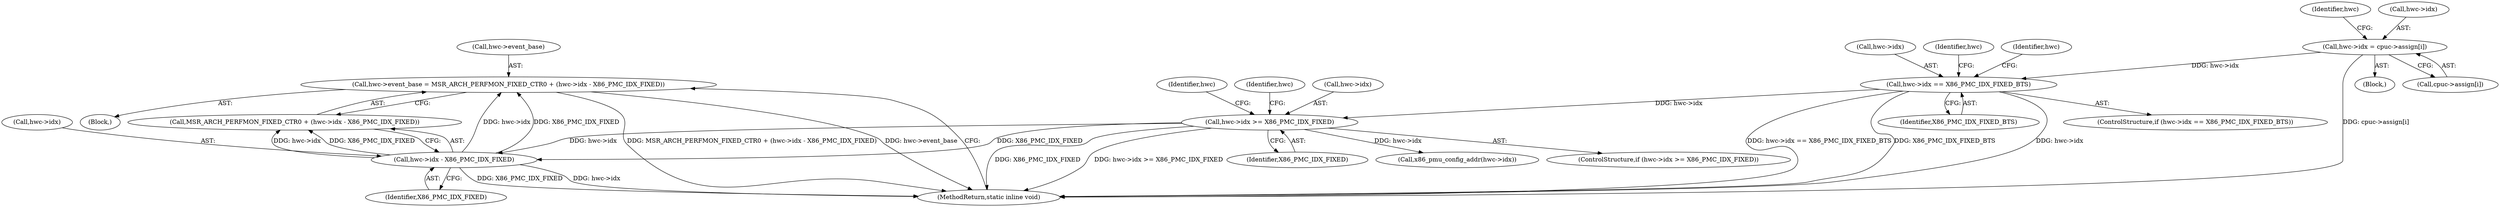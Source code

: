 digraph "0_linux_fc66c5210ec2539e800e87d7b3a985323c7be96e@integer" {
"1000166" [label="(Call,hwc->event_base = MSR_ARCH_PERFMON_FIXED_CTR0 + (hwc->idx - X86_PMC_IDX_FIXED))"];
"1000172" [label="(Call,hwc->idx - X86_PMC_IDX_FIXED)"];
"1000155" [label="(Call,hwc->idx >= X86_PMC_IDX_FIXED)"];
"1000137" [label="(Call,hwc->idx == X86_PMC_IDX_FIXED_BTS)"];
"1000112" [label="(Call,hwc->idx = cpuc->assign[i])"];
"1000138" [label="(Call,hwc->idx)"];
"1000170" [label="(Call,MSR_ARCH_PERFMON_FIXED_CTR0 + (hwc->idx - X86_PMC_IDX_FIXED))"];
"1000160" [label="(Block,)"];
"1000159" [label="(Identifier,X86_PMC_IDX_FIXED)"];
"1000104" [label="(Block,)"];
"1000155" [label="(Call,hwc->idx >= X86_PMC_IDX_FIXED)"];
"1000183" [label="(Call,x86_pmu_config_addr(hwc->idx))"];
"1000195" [label="(MethodReturn,static inline void)"];
"1000141" [label="(Identifier,X86_PMC_IDX_FIXED_BTS)"];
"1000163" [label="(Identifier,hwc)"];
"1000173" [label="(Call,hwc->idx)"];
"1000156" [label="(Call,hwc->idx)"];
"1000176" [label="(Identifier,X86_PMC_IDX_FIXED)"];
"1000157" [label="(Identifier,hwc)"];
"1000123" [label="(Identifier,hwc)"];
"1000136" [label="(ControlStructure,if (hwc->idx == X86_PMC_IDX_FIXED_BTS))"];
"1000112" [label="(Call,hwc->idx = cpuc->assign[i])"];
"1000145" [label="(Identifier,hwc)"];
"1000154" [label="(ControlStructure,if (hwc->idx >= X86_PMC_IDX_FIXED))"];
"1000181" [label="(Identifier,hwc)"];
"1000167" [label="(Call,hwc->event_base)"];
"1000113" [label="(Call,hwc->idx)"];
"1000116" [label="(Call,cpuc->assign[i])"];
"1000166" [label="(Call,hwc->event_base = MSR_ARCH_PERFMON_FIXED_CTR0 + (hwc->idx - X86_PMC_IDX_FIXED))"];
"1000172" [label="(Call,hwc->idx - X86_PMC_IDX_FIXED)"];
"1000137" [label="(Call,hwc->idx == X86_PMC_IDX_FIXED_BTS)"];
"1000166" -> "1000160"  [label="AST: "];
"1000166" -> "1000170"  [label="CFG: "];
"1000167" -> "1000166"  [label="AST: "];
"1000170" -> "1000166"  [label="AST: "];
"1000195" -> "1000166"  [label="CFG: "];
"1000166" -> "1000195"  [label="DDG: MSR_ARCH_PERFMON_FIXED_CTR0 + (hwc->idx - X86_PMC_IDX_FIXED)"];
"1000166" -> "1000195"  [label="DDG: hwc->event_base"];
"1000172" -> "1000166"  [label="DDG: hwc->idx"];
"1000172" -> "1000166"  [label="DDG: X86_PMC_IDX_FIXED"];
"1000172" -> "1000170"  [label="AST: "];
"1000172" -> "1000176"  [label="CFG: "];
"1000173" -> "1000172"  [label="AST: "];
"1000176" -> "1000172"  [label="AST: "];
"1000170" -> "1000172"  [label="CFG: "];
"1000172" -> "1000195"  [label="DDG: X86_PMC_IDX_FIXED"];
"1000172" -> "1000195"  [label="DDG: hwc->idx"];
"1000172" -> "1000170"  [label="DDG: hwc->idx"];
"1000172" -> "1000170"  [label="DDG: X86_PMC_IDX_FIXED"];
"1000155" -> "1000172"  [label="DDG: hwc->idx"];
"1000155" -> "1000172"  [label="DDG: X86_PMC_IDX_FIXED"];
"1000155" -> "1000154"  [label="AST: "];
"1000155" -> "1000159"  [label="CFG: "];
"1000156" -> "1000155"  [label="AST: "];
"1000159" -> "1000155"  [label="AST: "];
"1000163" -> "1000155"  [label="CFG: "];
"1000181" -> "1000155"  [label="CFG: "];
"1000155" -> "1000195"  [label="DDG: X86_PMC_IDX_FIXED"];
"1000155" -> "1000195"  [label="DDG: hwc->idx >= X86_PMC_IDX_FIXED"];
"1000137" -> "1000155"  [label="DDG: hwc->idx"];
"1000155" -> "1000183"  [label="DDG: hwc->idx"];
"1000137" -> "1000136"  [label="AST: "];
"1000137" -> "1000141"  [label="CFG: "];
"1000138" -> "1000137"  [label="AST: "];
"1000141" -> "1000137"  [label="AST: "];
"1000145" -> "1000137"  [label="CFG: "];
"1000157" -> "1000137"  [label="CFG: "];
"1000137" -> "1000195"  [label="DDG: X86_PMC_IDX_FIXED_BTS"];
"1000137" -> "1000195"  [label="DDG: hwc->idx"];
"1000137" -> "1000195"  [label="DDG: hwc->idx == X86_PMC_IDX_FIXED_BTS"];
"1000112" -> "1000137"  [label="DDG: hwc->idx"];
"1000112" -> "1000104"  [label="AST: "];
"1000112" -> "1000116"  [label="CFG: "];
"1000113" -> "1000112"  [label="AST: "];
"1000116" -> "1000112"  [label="AST: "];
"1000123" -> "1000112"  [label="CFG: "];
"1000112" -> "1000195"  [label="DDG: cpuc->assign[i]"];
}
